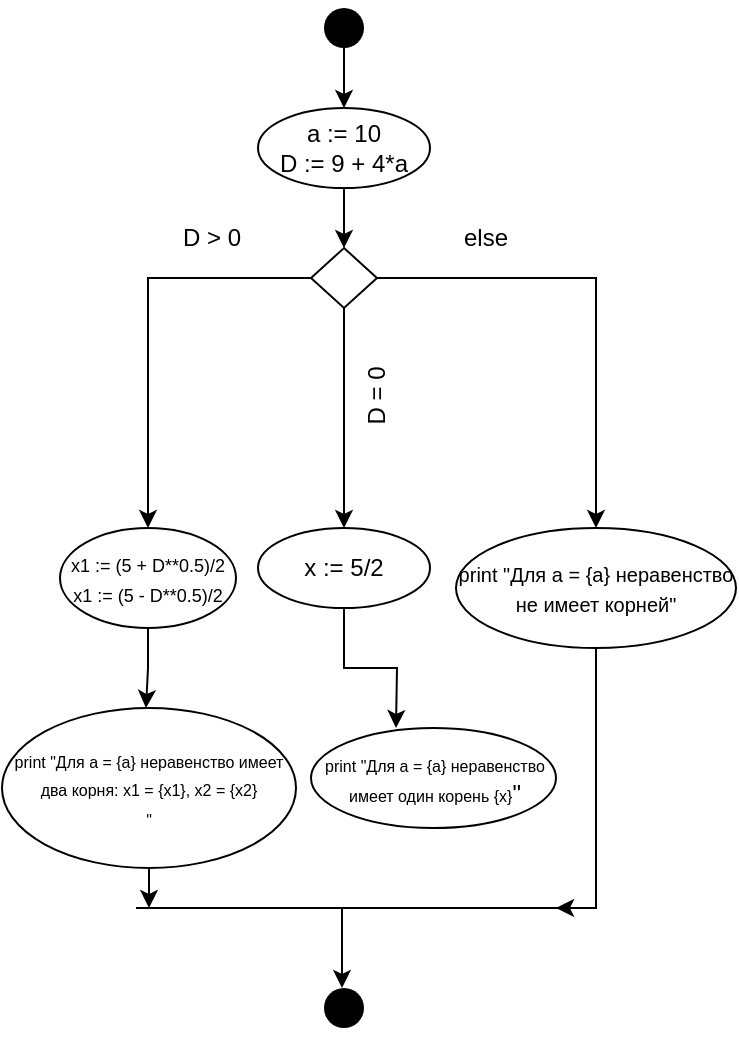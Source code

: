 <mxfile version="22.1.4" type="device">
  <diagram name="Страница — 1" id="xWtcJD3A_HicHJc8SyKI">
    <mxGraphModel dx="1434" dy="790" grid="1" gridSize="10" guides="1" tooltips="1" connect="1" arrows="1" fold="1" page="1" pageScale="1" pageWidth="827" pageHeight="1169" math="0" shadow="0">
      <root>
        <mxCell id="0" />
        <mxCell id="1" parent="0" />
        <mxCell id="Zi4-sCSXu3aYQf0qUOwc-4" value="" style="edgeStyle=orthogonalEdgeStyle;rounded=0;orthogonalLoop=1;jettySize=auto;html=1;" edge="1" parent="1" source="Zi4-sCSXu3aYQf0qUOwc-1" target="Zi4-sCSXu3aYQf0qUOwc-3">
          <mxGeometry relative="1" as="geometry" />
        </mxCell>
        <mxCell id="Zi4-sCSXu3aYQf0qUOwc-1" value="" style="shape=waypoint;sketch=0;fillStyle=solid;size=6;pointerEvents=1;points=[];fillColor=none;resizable=0;rotatable=0;perimeter=centerPerimeter;snapToPoint=1;strokeWidth=8;" vertex="1" parent="1">
          <mxGeometry x="404" y="100" width="20" height="20" as="geometry" />
        </mxCell>
        <mxCell id="Zi4-sCSXu3aYQf0qUOwc-49" value="" style="edgeStyle=orthogonalEdgeStyle;rounded=0;orthogonalLoop=1;jettySize=auto;html=1;entryX=0.5;entryY=0;entryDx=0;entryDy=0;" edge="1" parent="1" source="Zi4-sCSXu3aYQf0qUOwc-3" target="Zi4-sCSXu3aYQf0qUOwc-8">
          <mxGeometry relative="1" as="geometry" />
        </mxCell>
        <mxCell id="Zi4-sCSXu3aYQf0qUOwc-3" value="a := 10&lt;br&gt;D := 9 + 4*a" style="ellipse;whiteSpace=wrap;html=1;strokeWidth=1;" vertex="1" parent="1">
          <mxGeometry x="371" y="150" width="86" height="40" as="geometry" />
        </mxCell>
        <mxCell id="Zi4-sCSXu3aYQf0qUOwc-21" style="edgeStyle=orthogonalEdgeStyle;rounded=0;orthogonalLoop=1;jettySize=auto;html=1;" edge="1" parent="1" source="Zi4-sCSXu3aYQf0qUOwc-8" target="Zi4-sCSXu3aYQf0qUOwc-19">
          <mxGeometry relative="1" as="geometry" />
        </mxCell>
        <mxCell id="Zi4-sCSXu3aYQf0qUOwc-22" style="edgeStyle=orthogonalEdgeStyle;rounded=0;orthogonalLoop=1;jettySize=auto;html=1;entryX=0.5;entryY=0;entryDx=0;entryDy=0;" edge="1" parent="1" source="Zi4-sCSXu3aYQf0qUOwc-8" target="Zi4-sCSXu3aYQf0qUOwc-20">
          <mxGeometry relative="1" as="geometry" />
        </mxCell>
        <mxCell id="Zi4-sCSXu3aYQf0qUOwc-23" style="edgeStyle=orthogonalEdgeStyle;rounded=0;orthogonalLoop=1;jettySize=auto;html=1;" edge="1" parent="1" source="Zi4-sCSXu3aYQf0qUOwc-8" target="Zi4-sCSXu3aYQf0qUOwc-18">
          <mxGeometry relative="1" as="geometry" />
        </mxCell>
        <mxCell id="Zi4-sCSXu3aYQf0qUOwc-8" value="" style="rhombus;whiteSpace=wrap;html=1;" vertex="1" parent="1">
          <mxGeometry x="397.5" y="220" width="33" height="30" as="geometry" />
        </mxCell>
        <mxCell id="Zi4-sCSXu3aYQf0qUOwc-27" style="edgeStyle=orthogonalEdgeStyle;rounded=0;orthogonalLoop=1;jettySize=auto;html=1;" edge="1" parent="1" source="Zi4-sCSXu3aYQf0qUOwc-18">
          <mxGeometry relative="1" as="geometry">
            <mxPoint x="315" y="450" as="targetPoint" />
          </mxGeometry>
        </mxCell>
        <mxCell id="Zi4-sCSXu3aYQf0qUOwc-18" value="&lt;font style=&quot;font-size: 9px;&quot;&gt;x1 := (5 + D**0.5)/2&lt;br&gt;x1 := (5 - D**0.5)/2&lt;br&gt;&lt;/font&gt;" style="ellipse;whiteSpace=wrap;html=1;strokeWidth=1;" vertex="1" parent="1">
          <mxGeometry x="272" y="360" width="88" height="50" as="geometry" />
        </mxCell>
        <mxCell id="Zi4-sCSXu3aYQf0qUOwc-28" style="edgeStyle=orthogonalEdgeStyle;rounded=0;orthogonalLoop=1;jettySize=auto;html=1;" edge="1" parent="1" source="Zi4-sCSXu3aYQf0qUOwc-19">
          <mxGeometry relative="1" as="geometry">
            <mxPoint x="440" y="460" as="targetPoint" />
          </mxGeometry>
        </mxCell>
        <mxCell id="Zi4-sCSXu3aYQf0qUOwc-19" value="x := 5/2" style="ellipse;whiteSpace=wrap;html=1;strokeWidth=1;" vertex="1" parent="1">
          <mxGeometry x="371" y="360" width="86" height="40" as="geometry" />
        </mxCell>
        <mxCell id="Zi4-sCSXu3aYQf0qUOwc-30" style="edgeStyle=orthogonalEdgeStyle;rounded=0;orthogonalLoop=1;jettySize=auto;html=1;" edge="1" parent="1" source="Zi4-sCSXu3aYQf0qUOwc-20">
          <mxGeometry relative="1" as="geometry">
            <mxPoint x="520" y="550" as="targetPoint" />
            <Array as="points">
              <mxPoint x="540" y="550" />
            </Array>
          </mxGeometry>
        </mxCell>
        <mxCell id="Zi4-sCSXu3aYQf0qUOwc-20" value="&lt;font style=&quot;font-size: 10px;&quot;&gt;print &quot;Для а = {a} неравенство не имеет корней&quot;&lt;/font&gt;" style="ellipse;whiteSpace=wrap;html=1;strokeWidth=1;" vertex="1" parent="1">
          <mxGeometry x="470" y="360" width="140" height="60" as="geometry" />
        </mxCell>
        <mxCell id="Zi4-sCSXu3aYQf0qUOwc-32" value="" style="endArrow=none;html=1;rounded=0;" edge="1" parent="1">
          <mxGeometry width="50" height="50" relative="1" as="geometry">
            <mxPoint x="310" y="550" as="sourcePoint" />
            <mxPoint x="523" y="550" as="targetPoint" />
            <Array as="points" />
          </mxGeometry>
        </mxCell>
        <mxCell id="Zi4-sCSXu3aYQf0qUOwc-35" value="" style="endArrow=classic;html=1;rounded=0;" edge="1" parent="1">
          <mxGeometry width="50" height="50" relative="1" as="geometry">
            <mxPoint x="413" y="550" as="sourcePoint" />
            <mxPoint x="413" y="590" as="targetPoint" />
            <Array as="points">
              <mxPoint x="413" y="550" />
            </Array>
          </mxGeometry>
        </mxCell>
        <mxCell id="Zi4-sCSXu3aYQf0qUOwc-38" value="" style="shape=waypoint;sketch=0;fillStyle=solid;size=6;pointerEvents=1;points=[];fillColor=none;resizable=0;rotatable=0;perimeter=centerPerimeter;snapToPoint=1;strokeWidth=8;" vertex="1" parent="1">
          <mxGeometry x="404" y="590" width="20" height="20" as="geometry" />
        </mxCell>
        <mxCell id="Zi4-sCSXu3aYQf0qUOwc-41" value="D &amp;gt; 0" style="text;html=1;strokeColor=none;fillColor=none;align=center;verticalAlign=middle;whiteSpace=wrap;rounded=0;" vertex="1" parent="1">
          <mxGeometry x="313" y="200" width="70" height="30" as="geometry" />
        </mxCell>
        <mxCell id="Zi4-sCSXu3aYQf0qUOwc-42" value="else" style="text;html=1;strokeColor=none;fillColor=none;align=center;verticalAlign=middle;whiteSpace=wrap;rounded=0;" vertex="1" parent="1">
          <mxGeometry x="450" y="200" width="70" height="30" as="geometry" />
        </mxCell>
        <mxCell id="Zi4-sCSXu3aYQf0qUOwc-43" value="D = 0&lt;br&gt;" style="text;html=1;strokeColor=none;fillColor=none;align=center;verticalAlign=middle;whiteSpace=wrap;rounded=0;rotation=-90;" vertex="1" parent="1">
          <mxGeometry x="397.5" y="280" width="66" height="28.5" as="geometry" />
        </mxCell>
        <mxCell id="Zi4-sCSXu3aYQf0qUOwc-51" style="edgeStyle=orthogonalEdgeStyle;rounded=0;orthogonalLoop=1;jettySize=auto;html=1;" edge="1" parent="1" source="Zi4-sCSXu3aYQf0qUOwc-50">
          <mxGeometry relative="1" as="geometry">
            <mxPoint x="316.5" y="550" as="targetPoint" />
          </mxGeometry>
        </mxCell>
        <mxCell id="Zi4-sCSXu3aYQf0qUOwc-50" value="&lt;font style=&quot;font-size: 8px;&quot;&gt;print &quot;Для а = {a} неравенство имеет два корня: х1 = {x1}, х2 = {x2}&lt;br&gt;&quot;&lt;/font&gt;" style="ellipse;whiteSpace=wrap;html=1;strokeWidth=1;" vertex="1" parent="1">
          <mxGeometry x="243" y="450" width="147" height="80" as="geometry" />
        </mxCell>
        <mxCell id="Zi4-sCSXu3aYQf0qUOwc-52" value="&lt;font style=&quot;font-size: 8px;&quot;&gt;print &quot;Для a = {a} неравенство имеет один корень {x}&lt;/font&gt;&quot;" style="ellipse;whiteSpace=wrap;html=1;strokeWidth=1;" vertex="1" parent="1">
          <mxGeometry x="397.5" y="460" width="122.5" height="50" as="geometry" />
        </mxCell>
      </root>
    </mxGraphModel>
  </diagram>
</mxfile>
